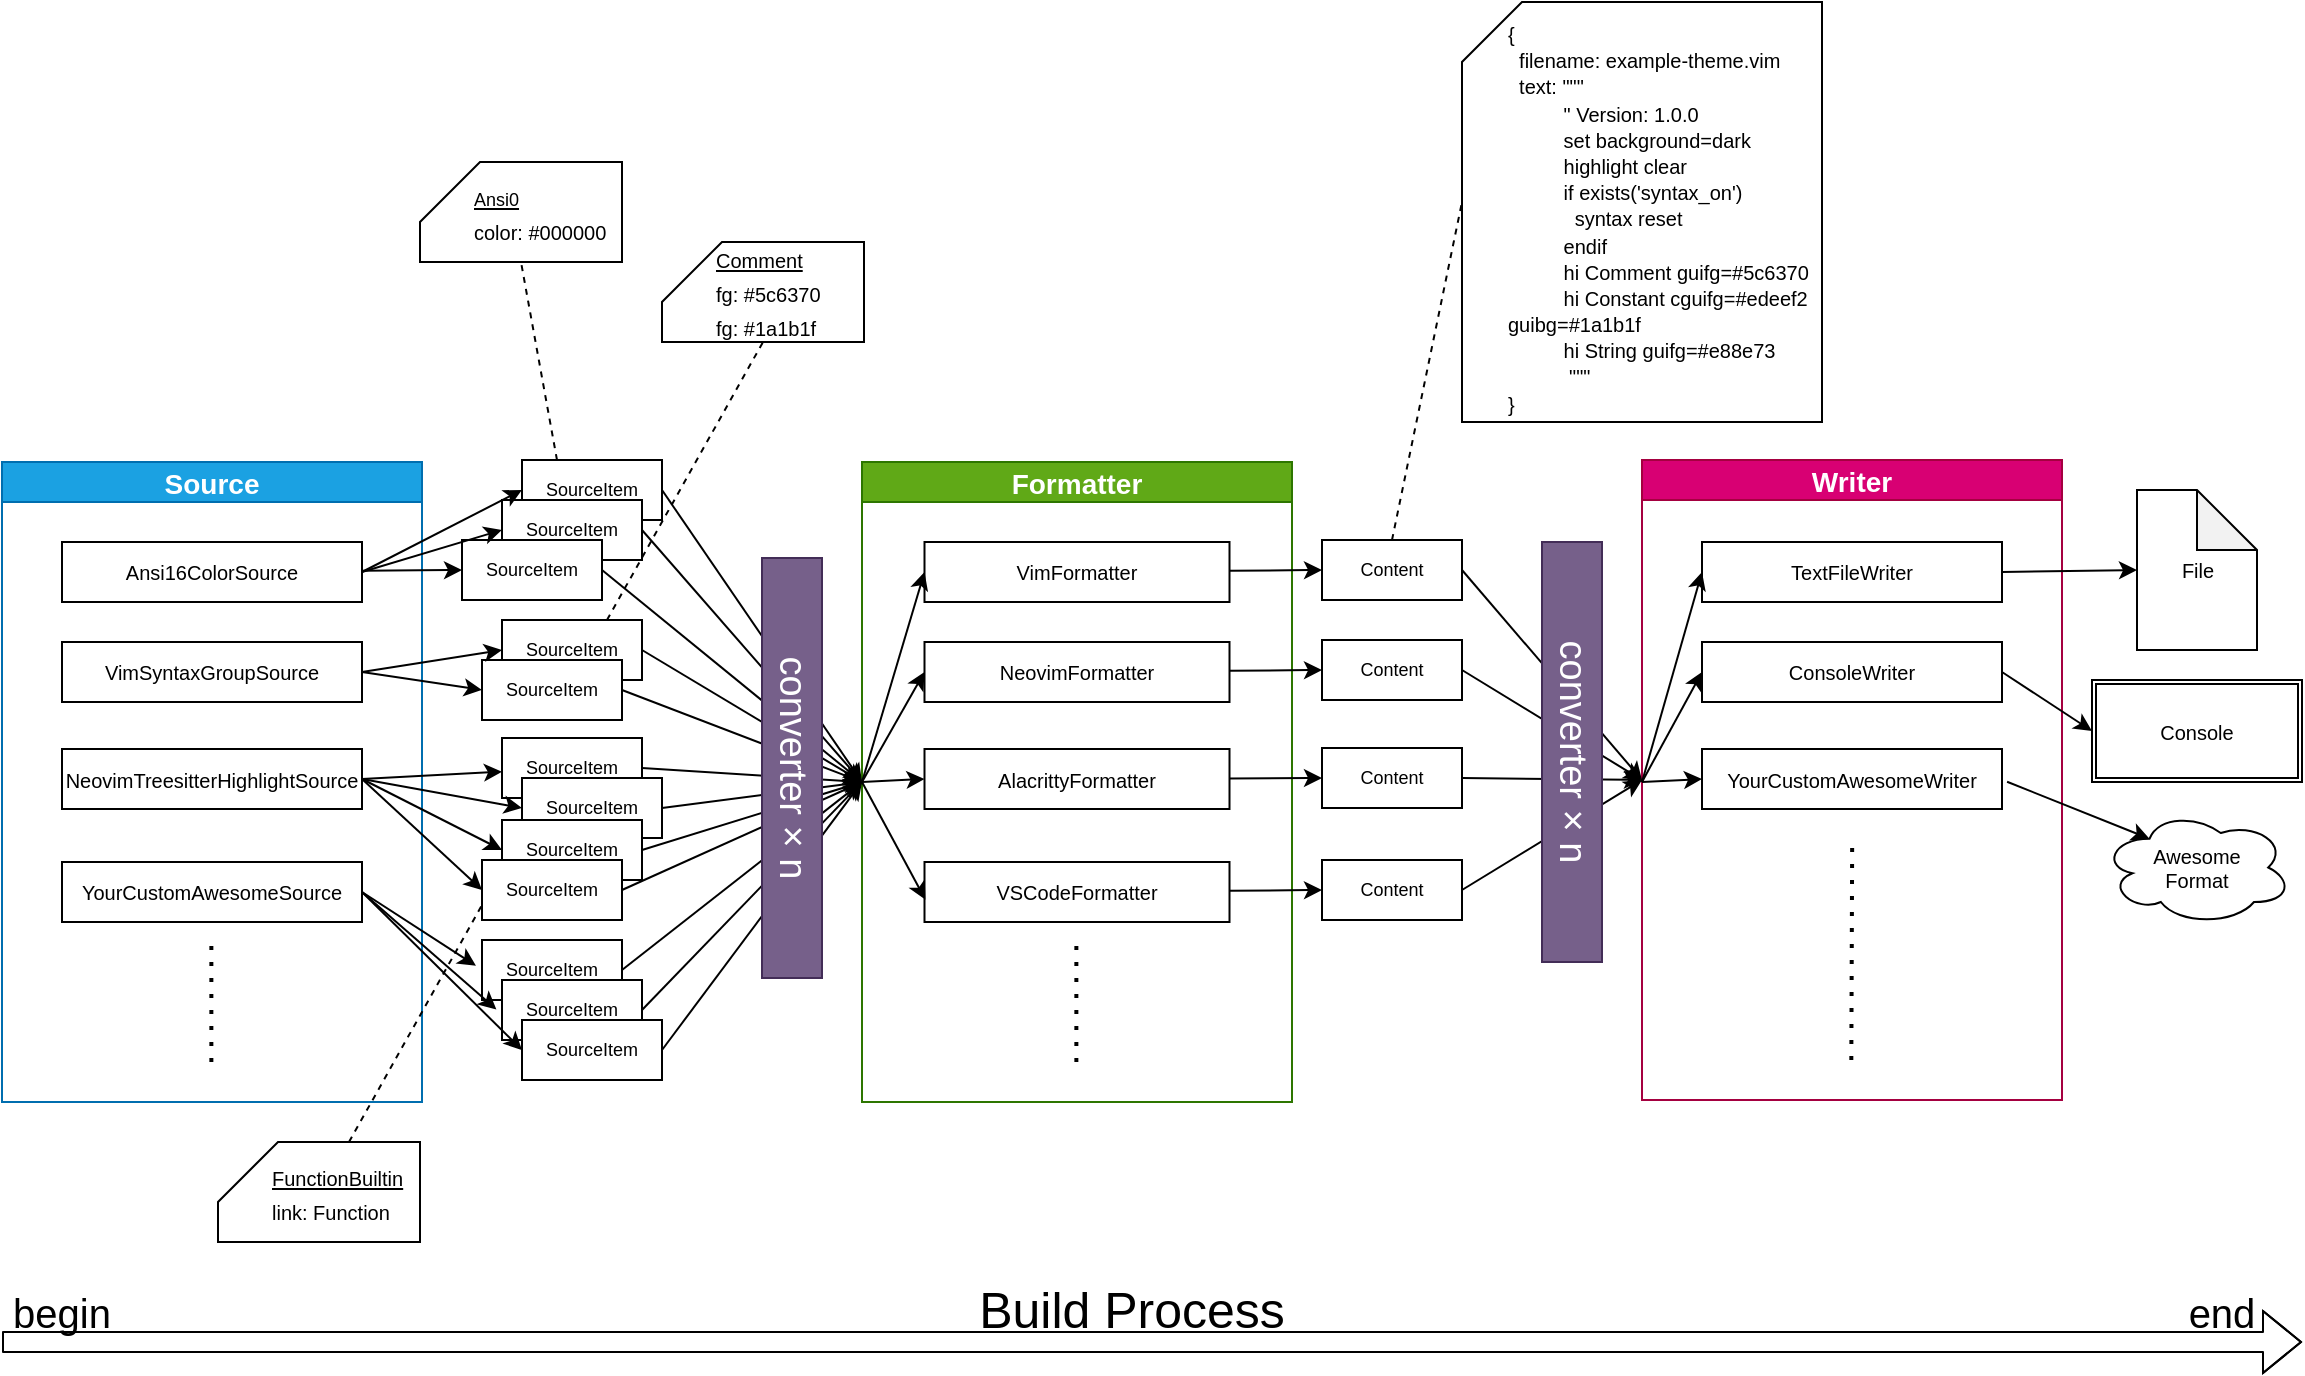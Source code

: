 <mxfile>
    <diagram id="pedkxAntiQvFK-Gzw4Bz" name="Page-1">
        <mxGraphModel dx="1266" dy="879" grid="1" gridSize="10" guides="1" tooltips="1" connect="1" arrows="1" fold="1" page="1" pageScale="1" pageWidth="1169" pageHeight="827" math="0" shadow="0">
            <root>
                <mxCell id="0"/>
                <mxCell id="1" parent="0"/>
                <mxCell id="2" value="Source" style="swimlane;startSize=20;horizontal=1;containerType=tree;fontSize=14;fillColor=#1ba1e2;fontColor=#ffffff;strokeColor=#006EAF;" parent="1" vertex="1">
                    <mxGeometry x="10" y="240" width="210" height="320" as="geometry"/>
                </mxCell>
                <mxCell id="8" value="&lt;font style=&quot;font-size: 10px;&quot;&gt;Ansi16ColorSource&lt;/font&gt;" style="rounded=0;whiteSpace=wrap;html=1;" parent="2" vertex="1">
                    <mxGeometry x="30" y="40" width="150" height="30" as="geometry"/>
                </mxCell>
                <mxCell id="9" value="&lt;font style=&quot;font-size: 10px;&quot;&gt;VimSyntaxGroupSource&lt;/font&gt;" style="rounded=0;whiteSpace=wrap;html=1;" parent="2" vertex="1">
                    <mxGeometry x="30" y="90" width="150" height="30" as="geometry"/>
                </mxCell>
                <mxCell id="10" value="&lt;font style=&quot;font-size: 10px;&quot;&gt;NeovimTreesitterHighlightSource&lt;/font&gt;" style="rounded=0;whiteSpace=wrap;html=1;" parent="2" vertex="1">
                    <mxGeometry x="30" y="143.5" width="150" height="30" as="geometry"/>
                </mxCell>
                <mxCell id="11" value="&lt;span style=&quot;font-size: 10px;&quot;&gt;YourCustomAwesomeSource&lt;/span&gt;" style="rounded=0;whiteSpace=wrap;html=1;" parent="2" vertex="1">
                    <mxGeometry x="30" y="200" width="150" height="30" as="geometry"/>
                </mxCell>
                <mxCell id="12" value="" style="endArrow=none;dashed=1;html=1;dashPattern=1 3;strokeWidth=2;fontSize=10;" parent="2" edge="1">
                    <mxGeometry width="50" height="50" relative="1" as="geometry">
                        <mxPoint x="104.68" y="300" as="sourcePoint"/>
                        <mxPoint x="104.68" y="240" as="targetPoint"/>
                    </mxGeometry>
                </mxCell>
                <mxCell id="6" value="Formatter" style="swimlane;startSize=20;horizontal=1;containerType=tree;fontSize=14;fillColor=#60a917;fontColor=#ffffff;strokeColor=#2D7600;" parent="1" vertex="1">
                    <mxGeometry x="440" y="240" width="215" height="320" as="geometry"/>
                </mxCell>
                <mxCell id="58" value="&lt;font style=&quot;font-size: 10px;&quot;&gt;VimFormatter&lt;/font&gt;" style="rounded=0;whiteSpace=wrap;html=1;" parent="6" vertex="1">
                    <mxGeometry x="31.25" y="40" width="152.5" height="30" as="geometry"/>
                </mxCell>
                <mxCell id="59" value="&lt;font style=&quot;font-size: 10px;&quot;&gt;NeovimFormatter&lt;/font&gt;" style="rounded=0;whiteSpace=wrap;html=1;" parent="6" vertex="1">
                    <mxGeometry x="31.25" y="90" width="152.5" height="30" as="geometry"/>
                </mxCell>
                <mxCell id="60" value="&lt;font style=&quot;font-size: 10px;&quot;&gt;AlacrittyFormatter&lt;/font&gt;" style="rounded=0;whiteSpace=wrap;html=1;" parent="6" vertex="1">
                    <mxGeometry x="31.25" y="143.5" width="152.5" height="30" as="geometry"/>
                </mxCell>
                <mxCell id="61" value="&lt;span style=&quot;font-size: 10px;&quot;&gt;VSCodeFormatter&lt;/span&gt;" style="rounded=0;whiteSpace=wrap;html=1;" parent="6" vertex="1">
                    <mxGeometry x="31.25" y="200" width="152.5" height="30" as="geometry"/>
                </mxCell>
                <mxCell id="62" value="" style="endArrow=none;dashed=1;html=1;dashPattern=1 3;strokeWidth=2;fontSize=10;" parent="6" edge="1">
                    <mxGeometry width="50" height="50" relative="1" as="geometry">
                        <mxPoint x="107.18" y="300" as="sourcePoint"/>
                        <mxPoint x="107.18" y="240" as="targetPoint"/>
                    </mxGeometry>
                </mxCell>
                <mxCell id="97" value="" style="endArrow=classic;html=1;fontSize=10;entryX=0;entryY=0.5;entryDx=0;entryDy=0;" parent="6" target="58" edge="1">
                    <mxGeometry width="50" height="50" relative="1" as="geometry">
                        <mxPoint y="160" as="sourcePoint"/>
                        <mxPoint x="50" y="110" as="targetPoint"/>
                    </mxGeometry>
                </mxCell>
                <mxCell id="98" value="" style="endArrow=classic;html=1;fontSize=10;entryX=0;entryY=0.5;entryDx=0;entryDy=0;exitX=0;exitY=0.5;exitDx=0;exitDy=0;" parent="6" source="6" target="59" edge="1">
                    <mxGeometry width="50" height="50" relative="1" as="geometry">
                        <mxPoint x="5" y="160" as="sourcePoint"/>
                        <mxPoint x="30.0" y="65" as="targetPoint"/>
                    </mxGeometry>
                </mxCell>
                <mxCell id="102" value="" style="endArrow=classic;html=1;fontSize=10;entryX=0.003;entryY=0.629;entryDx=0;entryDy=0;exitX=0;exitY=0.5;exitDx=0;exitDy=0;entryPerimeter=0;" parent="6" source="6" target="61" edge="1">
                    <mxGeometry width="50" height="50" relative="1" as="geometry">
                        <mxPoint x="20" y="180" as="sourcePoint"/>
                        <mxPoint x="51.25" y="125" as="targetPoint"/>
                    </mxGeometry>
                </mxCell>
                <mxCell id="7" value="Writer" style="swimlane;startSize=20;horizontal=1;containerType=tree;fontSize=14;fillColor=#d80073;fontColor=#ffffff;strokeColor=#A50040;" parent="1" vertex="1">
                    <mxGeometry x="830" y="239" width="210" height="320" as="geometry"/>
                </mxCell>
                <mxCell id="63" value="&lt;font style=&quot;font-size: 10px;&quot;&gt;TextFileWriter&lt;/font&gt;" style="rounded=0;whiteSpace=wrap;html=1;" parent="7" vertex="1">
                    <mxGeometry x="30" y="41" width="150" height="30" as="geometry"/>
                </mxCell>
                <mxCell id="64" value="&lt;font style=&quot;font-size: 10px;&quot;&gt;ConsoleWriter&lt;/font&gt;" style="rounded=0;whiteSpace=wrap;html=1;" parent="7" vertex="1">
                    <mxGeometry x="30" y="91" width="150" height="30" as="geometry"/>
                </mxCell>
                <mxCell id="65" value="&lt;span style=&quot;font-size: 10px;&quot;&gt;YourCustomAwesomeWriter&lt;/span&gt;" style="rounded=0;whiteSpace=wrap;html=1;" parent="7" vertex="1">
                    <mxGeometry x="30" y="144.5" width="150" height="30" as="geometry"/>
                </mxCell>
                <mxCell id="67" value="" style="endArrow=none;dashed=1;html=1;dashPattern=1 3;strokeWidth=2;fontSize=10;" parent="7" edge="1">
                    <mxGeometry width="50" height="50" relative="1" as="geometry">
                        <mxPoint x="104.66" y="300" as="sourcePoint"/>
                        <mxPoint x="105.09" y="190" as="targetPoint"/>
                    </mxGeometry>
                </mxCell>
                <mxCell id="104" value="" style="endArrow=classic;html=1;fontSize=10;entryX=0;entryY=0.5;entryDx=0;entryDy=0;" parent="7" target="63" edge="1">
                    <mxGeometry width="50" height="50" relative="1" as="geometry">
                        <mxPoint y="161" as="sourcePoint"/>
                        <mxPoint x="50" y="111" as="targetPoint"/>
                    </mxGeometry>
                </mxCell>
                <mxCell id="45" style="edgeStyle=none;html=1;entryX=0;entryY=0.5;entryDx=0;entryDy=0;fontSize=10;exitX=1;exitY=0.5;exitDx=0;exitDy=0;" parent="1" source="14" target="6" edge="1">
                    <mxGeometry relative="1" as="geometry"/>
                </mxCell>
                <mxCell id="14" value="SourceItem" style="whiteSpace=wrap;html=1;fontSize=9;" parent="1" vertex="1">
                    <mxGeometry x="270" y="239" width="70" height="30" as="geometry"/>
                </mxCell>
                <mxCell id="46" style="edgeStyle=none;html=1;entryX=0;entryY=0.5;entryDx=0;entryDy=0;fontSize=10;exitX=1;exitY=0.5;exitDx=0;exitDy=0;" parent="1" source="15" target="6" edge="1">
                    <mxGeometry relative="1" as="geometry"/>
                </mxCell>
                <mxCell id="15" value="SourceItem" style="whiteSpace=wrap;html=1;fontSize=9;" parent="1" vertex="1">
                    <mxGeometry x="260" y="259" width="70" height="30" as="geometry"/>
                </mxCell>
                <mxCell id="48" style="edgeStyle=none;html=1;entryX=0;entryY=0.5;entryDx=0;entryDy=0;fontSize=10;exitX=1;exitY=0.5;exitDx=0;exitDy=0;" parent="1" source="16" target="6" edge="1">
                    <mxGeometry relative="1" as="geometry"/>
                </mxCell>
                <mxCell id="16" value="SourceItem" style="whiteSpace=wrap;html=1;fontSize=9;" parent="1" vertex="1">
                    <mxGeometry x="240" y="279" width="70" height="30" as="geometry"/>
                </mxCell>
                <mxCell id="17" style="edgeStyle=none;html=1;entryX=0;entryY=0.5;entryDx=0;entryDy=0;fontSize=10;exitX=1;exitY=0.5;exitDx=0;exitDy=0;" parent="1" source="8" target="14" edge="1">
                    <mxGeometry relative="1" as="geometry"/>
                </mxCell>
                <mxCell id="18" style="edgeStyle=none;html=1;entryX=0;entryY=0.5;entryDx=0;entryDy=0;fontSize=10;exitX=1;exitY=0.5;exitDx=0;exitDy=0;" parent="1" source="8" target="15" edge="1">
                    <mxGeometry relative="1" as="geometry"/>
                </mxCell>
                <mxCell id="19" style="edgeStyle=none;html=1;entryX=0;entryY=0.5;entryDx=0;entryDy=0;fontSize=10;" parent="1" source="8" target="16" edge="1">
                    <mxGeometry relative="1" as="geometry"/>
                </mxCell>
                <mxCell id="49" style="edgeStyle=none;html=1;entryX=0;entryY=0.5;entryDx=0;entryDy=0;fontSize=10;exitX=1;exitY=0.5;exitDx=0;exitDy=0;" parent="1" source="21" target="6" edge="1">
                    <mxGeometry relative="1" as="geometry"/>
                </mxCell>
                <mxCell id="21" value="SourceItem" style="whiteSpace=wrap;html=1;fontSize=9;" parent="1" vertex="1">
                    <mxGeometry x="260" y="319" width="70" height="30" as="geometry"/>
                </mxCell>
                <mxCell id="51" style="edgeStyle=none;html=1;entryX=0;entryY=0.5;entryDx=0;entryDy=0;fontSize=10;exitX=1;exitY=0.5;exitDx=0;exitDy=0;" parent="1" source="22" target="6" edge="1">
                    <mxGeometry relative="1" as="geometry"/>
                </mxCell>
                <mxCell id="22" value="SourceItem" style="whiteSpace=wrap;html=1;fontSize=9;" parent="1" vertex="1">
                    <mxGeometry x="250" y="339" width="70" height="30" as="geometry"/>
                </mxCell>
                <mxCell id="24" style="edgeStyle=none;html=1;entryX=0;entryY=0.5;entryDx=0;entryDy=0;fontSize=10;exitX=1;exitY=0.5;exitDx=0;exitDy=0;" parent="1" source="9" target="21" edge="1">
                    <mxGeometry relative="1" as="geometry"/>
                </mxCell>
                <mxCell id="25" style="edgeStyle=none;html=1;entryX=0;entryY=0.5;entryDx=0;entryDy=0;fontSize=10;exitX=1;exitY=0.5;exitDx=0;exitDy=0;" parent="1" source="9" target="22" edge="1">
                    <mxGeometry relative="1" as="geometry"/>
                </mxCell>
                <mxCell id="52" style="edgeStyle=none;html=1;entryX=0;entryY=0.5;entryDx=0;entryDy=0;fontSize=10;exitX=1;exitY=0.5;exitDx=0;exitDy=0;" parent="1" source="26" target="6" edge="1">
                    <mxGeometry relative="1" as="geometry"/>
                </mxCell>
                <mxCell id="26" value="SourceItem" style="whiteSpace=wrap;html=1;fontSize=9;" parent="1" vertex="1">
                    <mxGeometry x="260" y="378" width="70" height="30" as="geometry"/>
                </mxCell>
                <mxCell id="53" style="edgeStyle=none;html=1;entryX=0;entryY=0.5;entryDx=0;entryDy=0;fontSize=10;exitX=1;exitY=0.5;exitDx=0;exitDy=0;" parent="1" source="27" target="6" edge="1">
                    <mxGeometry relative="1" as="geometry"/>
                </mxCell>
                <mxCell id="27" value="SourceItem" style="whiteSpace=wrap;html=1;fontSize=9;" parent="1" vertex="1">
                    <mxGeometry x="270" y="398" width="70" height="30" as="geometry"/>
                </mxCell>
                <mxCell id="54" style="edgeStyle=none;html=1;fontSize=10;exitX=1;exitY=0.5;exitDx=0;exitDy=0;entryX=0;entryY=0.5;entryDx=0;entryDy=0;" parent="1" source="28" target="6" edge="1">
                    <mxGeometry relative="1" as="geometry">
                        <mxPoint x="480.0" y="400" as="targetPoint"/>
                    </mxGeometry>
                </mxCell>
                <mxCell id="28" value="SourceItem" style="whiteSpace=wrap;html=1;fontSize=9;" parent="1" vertex="1">
                    <mxGeometry x="260" y="419" width="70" height="30" as="geometry"/>
                </mxCell>
                <mxCell id="29" style="edgeStyle=none;html=1;fontSize=10;exitX=1;exitY=0.5;exitDx=0;exitDy=0;" parent="1" source="10" target="26" edge="1">
                    <mxGeometry relative="1" as="geometry"/>
                </mxCell>
                <mxCell id="30" style="edgeStyle=none;html=1;entryX=0;entryY=0.5;entryDx=0;entryDy=0;fontSize=10;exitX=1;exitY=0.5;exitDx=0;exitDy=0;" parent="1" source="10" target="27" edge="1">
                    <mxGeometry relative="1" as="geometry"/>
                </mxCell>
                <mxCell id="31" style="edgeStyle=none;html=1;entryX=0;entryY=0.5;entryDx=0;entryDy=0;fontSize=10;exitX=1;exitY=0.5;exitDx=0;exitDy=0;" parent="1" source="10" target="28" edge="1">
                    <mxGeometry relative="1" as="geometry"/>
                </mxCell>
                <mxCell id="55" style="edgeStyle=none;html=1;entryX=0;entryY=0.5;entryDx=0;entryDy=0;fontSize=10;exitX=1;exitY=0.5;exitDx=0;exitDy=0;" parent="1" source="32" target="6" edge="1">
                    <mxGeometry relative="1" as="geometry"/>
                </mxCell>
                <mxCell id="32" value="SourceItem" style="whiteSpace=wrap;html=1;fontSize=9;" parent="1" vertex="1">
                    <mxGeometry x="250" y="479" width="70" height="30" as="geometry"/>
                </mxCell>
                <mxCell id="56" style="edgeStyle=none;html=1;entryX=0;entryY=0.5;entryDx=0;entryDy=0;fontSize=10;exitX=1;exitY=0.5;exitDx=0;exitDy=0;" parent="1" source="34" target="6" edge="1">
                    <mxGeometry relative="1" as="geometry"/>
                </mxCell>
                <mxCell id="34" value="SourceItem" style="whiteSpace=wrap;html=1;fontSize=9;" parent="1" vertex="1">
                    <mxGeometry x="260" y="499" width="70" height="30" as="geometry"/>
                </mxCell>
                <mxCell id="35" style="edgeStyle=none;html=1;entryX=-0.043;entryY=0.429;entryDx=0;entryDy=0;entryPerimeter=0;fontSize=10;exitX=1;exitY=0.5;exitDx=0;exitDy=0;" parent="1" source="11" target="32" edge="1">
                    <mxGeometry relative="1" as="geometry"/>
                </mxCell>
                <mxCell id="36" style="edgeStyle=none;html=1;entryX=-0.04;entryY=0.491;entryDx=0;entryDy=0;entryPerimeter=0;fontSize=10;exitX=1;exitY=0.5;exitDx=0;exitDy=0;" parent="1" source="11" target="34" edge="1">
                    <mxGeometry relative="1" as="geometry"/>
                </mxCell>
                <mxCell id="57" style="edgeStyle=none;html=1;entryX=0;entryY=0.5;entryDx=0;entryDy=0;fontSize=10;exitX=1;exitY=0.5;exitDx=0;exitDy=0;" parent="1" source="40" target="6" edge="1">
                    <mxGeometry relative="1" as="geometry"/>
                </mxCell>
                <mxCell id="40" value="SourceItem" style="whiteSpace=wrap;html=1;fontSize=9;" parent="1" vertex="1">
                    <mxGeometry x="270" y="519" width="70" height="30" as="geometry"/>
                </mxCell>
                <mxCell id="41" style="edgeStyle=none;html=1;entryX=0;entryY=0.5;entryDx=0;entryDy=0;fontSize=10;exitX=1;exitY=0.5;exitDx=0;exitDy=0;" parent="1" source="11" target="40" edge="1">
                    <mxGeometry relative="1" as="geometry"/>
                </mxCell>
                <mxCell id="70" style="edgeStyle=none;html=1;fontSize=9;entryX=0;entryY=0.5;entryDx=0;entryDy=0;exitX=1;exitY=0.5;exitDx=0;exitDy=0;" parent="1" source="68" target="6" edge="1">
                    <mxGeometry relative="1" as="geometry">
                        <mxPoint x="480" y="400" as="targetPoint"/>
                    </mxGeometry>
                </mxCell>
                <mxCell id="68" value="SourceItem" style="whiteSpace=wrap;html=1;fontSize=9;" parent="1" vertex="1">
                    <mxGeometry x="250" y="439" width="70" height="30" as="geometry"/>
                </mxCell>
                <mxCell id="69" style="edgeStyle=none;html=1;entryX=0;entryY=0.5;entryDx=0;entryDy=0;fontSize=9;exitX=1;exitY=0.5;exitDx=0;exitDy=0;" parent="1" source="10" target="68" edge="1">
                    <mxGeometry relative="1" as="geometry"/>
                </mxCell>
                <mxCell id="80" style="edgeStyle=none;html=1;entryX=0;entryY=0.5;entryDx=0;entryDy=0;exitX=1;exitY=0.5;exitDx=0;exitDy=0;" parent="1" source="71" target="7" edge="1">
                    <mxGeometry relative="1" as="geometry"/>
                </mxCell>
                <mxCell id="71" value="Content" style="whiteSpace=wrap;html=1;fontSize=9;" parent="1" vertex="1">
                    <mxGeometry x="670" y="279" width="70" height="30" as="geometry"/>
                </mxCell>
                <mxCell id="72" style="edgeStyle=none;html=1;entryX=0;entryY=0.5;entryDx=0;entryDy=0;" parent="1" source="58" target="71" edge="1">
                    <mxGeometry relative="1" as="geometry"/>
                </mxCell>
                <mxCell id="81" style="edgeStyle=none;html=1;exitX=1;exitY=0.5;exitDx=0;exitDy=0;entryX=0;entryY=0.5;entryDx=0;entryDy=0;" parent="1" source="73" target="7" edge="1">
                    <mxGeometry relative="1" as="geometry">
                        <mxPoint x="920" y="400" as="targetPoint"/>
                    </mxGeometry>
                </mxCell>
                <mxCell id="73" value="Content" style="whiteSpace=wrap;html=1;fontSize=9;" parent="1" vertex="1">
                    <mxGeometry x="670" y="329" width="70" height="30" as="geometry"/>
                </mxCell>
                <mxCell id="74" style="edgeStyle=none;html=1;entryX=0;entryY=0.5;entryDx=0;entryDy=0;" parent="1" source="59" target="73" edge="1">
                    <mxGeometry relative="1" as="geometry"/>
                </mxCell>
                <mxCell id="82" style="edgeStyle=none;html=1;exitX=1;exitY=0.5;exitDx=0;exitDy=0;entryX=0;entryY=0.5;entryDx=0;entryDy=0;" parent="1" source="76" target="7" edge="1">
                    <mxGeometry relative="1" as="geometry">
                        <mxPoint x="920" y="399" as="targetPoint"/>
                    </mxGeometry>
                </mxCell>
                <mxCell id="87" value="" style="edgeStyle=none;html=1;" parent="1" source="76" edge="1">
                    <mxGeometry relative="1" as="geometry">
                        <mxPoint x="720" y="398.2" as="targetPoint"/>
                    </mxGeometry>
                </mxCell>
                <mxCell id="76" value="Content" style="whiteSpace=wrap;html=1;fontSize=9;" parent="1" vertex="1">
                    <mxGeometry x="670" y="383" width="70" height="30" as="geometry"/>
                </mxCell>
                <mxCell id="77" style="edgeStyle=none;html=1;entryX=0;entryY=0.5;entryDx=0;entryDy=0;" parent="1" source="60" target="76" edge="1">
                    <mxGeometry relative="1" as="geometry"/>
                </mxCell>
                <mxCell id="83" style="edgeStyle=none;html=1;exitX=1;exitY=0.5;exitDx=0;exitDy=0;entryX=0;entryY=0.5;entryDx=0;entryDy=0;" parent="1" source="78" target="7" edge="1">
                    <mxGeometry relative="1" as="geometry">
                        <mxPoint x="920" y="400" as="targetPoint"/>
                    </mxGeometry>
                </mxCell>
                <mxCell id="78" value="Content" style="whiteSpace=wrap;html=1;fontSize=9;" parent="1" vertex="1">
                    <mxGeometry x="670" y="439" width="70" height="30" as="geometry"/>
                </mxCell>
                <mxCell id="79" style="edgeStyle=none;html=1;entryX=0;entryY=0.5;entryDx=0;entryDy=0;" parent="1" source="61" target="78" edge="1">
                    <mxGeometry relative="1" as="geometry"/>
                </mxCell>
                <mxCell id="91" value="&lt;font style=&quot;font-size: 10px;&quot;&gt;File&lt;/font&gt;" style="shape=note;whiteSpace=wrap;html=1;backgroundOutline=1;darkOpacity=0.05;" parent="1" vertex="1">
                    <mxGeometry x="1077.5" y="254" width="60" height="80" as="geometry"/>
                </mxCell>
                <mxCell id="92" style="edgeStyle=none;html=1;exitX=1;exitY=0.5;exitDx=0;exitDy=0;entryX=0;entryY=0.5;entryDx=0;entryDy=0;entryPerimeter=0;" parent="1" source="63" target="91" edge="1">
                    <mxGeometry relative="1" as="geometry">
                        <mxPoint x="1080" y="300" as="targetPoint"/>
                    </mxGeometry>
                </mxCell>
                <mxCell id="93" value="&lt;font style=&quot;font-size: 10px;&quot;&gt;Console&lt;/font&gt;" style="shape=ext;double=1;rounded=0;whiteSpace=wrap;html=1;" parent="1" vertex="1">
                    <mxGeometry x="1055" y="349" width="105" height="51" as="geometry"/>
                </mxCell>
                <mxCell id="94" style="edgeStyle=none;html=1;entryX=0;entryY=0.5;entryDx=0;entryDy=0;fontSize=10;exitX=1;exitY=0.5;exitDx=0;exitDy=0;" parent="1" source="64" target="93" edge="1">
                    <mxGeometry relative="1" as="geometry"/>
                </mxCell>
                <mxCell id="95" value="Awesome&lt;br&gt;Format" style="ellipse;shape=cloud;whiteSpace=wrap;html=1;fontSize=10;" parent="1" vertex="1">
                    <mxGeometry x="1060" y="414" width="95" height="57.5" as="geometry"/>
                </mxCell>
                <mxCell id="96" style="edgeStyle=none;html=1;entryX=0.25;entryY=0.25;entryDx=0;entryDy=0;entryPerimeter=0;fontSize=10;exitX=1.017;exitY=0.546;exitDx=0;exitDy=0;exitPerimeter=0;" parent="1" source="65" target="95" edge="1">
                    <mxGeometry relative="1" as="geometry"/>
                </mxCell>
                <mxCell id="101" value="" style="endArrow=classic;html=1;fontSize=10;entryX=0;entryY=0.5;entryDx=0;entryDy=0;" parent="1" target="60" edge="1">
                    <mxGeometry width="50" height="50" relative="1" as="geometry">
                        <mxPoint x="440" y="400" as="sourcePoint"/>
                        <mxPoint x="481.25" y="355" as="targetPoint"/>
                    </mxGeometry>
                </mxCell>
                <mxCell id="111" value="" style="endArrow=classic;html=1;fontSize=10;entryX=0;entryY=0.5;entryDx=0;entryDy=0;" parent="1" target="64" edge="1">
                    <mxGeometry width="50" height="50" relative="1" as="geometry">
                        <mxPoint x="830" y="400" as="sourcePoint"/>
                        <mxPoint x="870" y="305" as="targetPoint"/>
                    </mxGeometry>
                </mxCell>
                <mxCell id="112" value="" style="endArrow=classic;html=1;fontSize=10;entryX=0;entryY=0.5;entryDx=0;entryDy=0;" parent="1" target="65" edge="1">
                    <mxGeometry width="50" height="50" relative="1" as="geometry">
                        <mxPoint x="830" y="400" as="sourcePoint"/>
                        <mxPoint x="870" y="355" as="targetPoint"/>
                    </mxGeometry>
                </mxCell>
                <mxCell id="115" value="&lt;font style=&quot;font-size: 19px;&quot;&gt;converter × n&lt;br&gt;&lt;/font&gt;" style="rounded=0;whiteSpace=wrap;html=1;fontSize=10;rotation=90;fillColor=#76608a;fontColor=#ffffff;strokeColor=#432D57;" parent="1" vertex="1">
                    <mxGeometry x="300" y="378" width="210" height="30" as="geometry"/>
                </mxCell>
                <mxCell id="118" value="&lt;span style=&quot;font-size: 19px;&quot;&gt;converter × n&lt;/span&gt;" style="rounded=0;whiteSpace=wrap;html=1;fontSize=10;rotation=90;fillColor=#76608a;fontColor=#ffffff;strokeColor=#432D57;" parent="1" vertex="1">
                    <mxGeometry x="690" y="370" width="210" height="30" as="geometry"/>
                </mxCell>
                <mxCell id="120" value="" style="endArrow=none;dashed=1;html=1;fontSize=14;exitX=0.25;exitY=0;exitDx=0;exitDy=0;entryX=0.5;entryY=1;entryDx=0;entryDy=0;entryPerimeter=0;" parent="1" source="14" target="122" edge="1">
                    <mxGeometry width="50" height="50" relative="1" as="geometry">
                        <mxPoint x="280" y="240" as="sourcePoint"/>
                        <mxPoint x="330" y="80" as="targetPoint"/>
                    </mxGeometry>
                </mxCell>
                <mxCell id="122" value="&lt;font style=&quot;font-size: 9px;&quot;&gt;&lt;u&gt;Ansi0&lt;br&gt;&lt;/u&gt;&lt;/font&gt;&lt;font size=&quot;1&quot;&gt;color: #000000&lt;/font&gt;" style="shape=card;whiteSpace=wrap;html=1;fontSize=14;align=left;spacingLeft=25;" parent="1" vertex="1">
                    <mxGeometry x="219" y="90" width="101" height="50" as="geometry"/>
                </mxCell>
                <mxCell id="123" value="" style="endArrow=none;dashed=1;html=1;fontSize=14;exitX=0.75;exitY=0;exitDx=0;exitDy=0;entryX=0.5;entryY=1;entryDx=0;entryDy=0;entryPerimeter=0;" parent="1" source="21" target="124" edge="1">
                    <mxGeometry width="50" height="50" relative="1" as="geometry">
                        <mxPoint x="297.5" y="249" as="sourcePoint"/>
                        <mxPoint x="360" y="160" as="targetPoint"/>
                    </mxGeometry>
                </mxCell>
                <mxCell id="124" value="&lt;font style=&quot;&quot;&gt;&lt;u style=&quot;&quot;&gt;&lt;font size=&quot;1&quot;&gt;Comment&lt;/font&gt;&lt;br&gt;&lt;/u&gt;&lt;/font&gt;&lt;font size=&quot;1&quot;&gt;fg:&amp;nbsp;#5c6370&lt;br&gt;fg: #1a1b1f&lt;br&gt;&lt;/font&gt;" style="shape=card;whiteSpace=wrap;html=1;fontSize=14;align=left;spacingLeft=25;" parent="1" vertex="1">
                    <mxGeometry x="340" y="130" width="101" height="50" as="geometry"/>
                </mxCell>
                <mxCell id="125" value="" style="endArrow=none;dashed=1;html=1;fontSize=14;exitX=0;exitY=0;exitDx=65.5;exitDy=0;entryX=0;entryY=0.75;entryDx=0;entryDy=0;exitPerimeter=0;" parent="1" source="126" target="68" edge="1">
                    <mxGeometry width="50" height="50" relative="1" as="geometry">
                        <mxPoint x="172" y="608" as="sourcePoint"/>
                        <mxPoint x="250" y="469" as="targetPoint"/>
                    </mxGeometry>
                </mxCell>
                <mxCell id="126" value="&lt;font style=&quot;&quot;&gt;&lt;u style=&quot;&quot;&gt;&lt;font size=&quot;1&quot;&gt;FunctionBuiltin&lt;/font&gt;&lt;br&gt;&lt;/u&gt;&lt;/font&gt;&lt;font size=&quot;1&quot;&gt;link: Function&lt;br&gt;&lt;/font&gt;" style="shape=card;whiteSpace=wrap;html=1;fontSize=14;align=left;spacingLeft=25;" parent="1" vertex="1">
                    <mxGeometry x="118" y="580" width="101" height="50" as="geometry"/>
                </mxCell>
                <mxCell id="128" value="" style="endArrow=none;dashed=1;html=1;fontSize=14;exitX=0.5;exitY=0;exitDx=0;exitDy=0;entryX=0;entryY=0;entryDx=0;entryDy=100;entryPerimeter=0;" parent="1" source="71" target="129" edge="1">
                    <mxGeometry width="50" height="50" relative="1" as="geometry">
                        <mxPoint x="710" y="279" as="sourcePoint"/>
                        <mxPoint x="750" y="170" as="targetPoint"/>
                    </mxGeometry>
                </mxCell>
                <mxCell id="129" value="&lt;font style=&quot;font-size: 10px;&quot;&gt;&lt;font style=&quot;font-size: 10px;&quot;&gt;{&lt;br&gt;&amp;nbsp; filename: example-theme.vim&lt;br style=&quot;&quot;&gt;&amp;nbsp; text: &quot;&quot;&quot;&lt;br style=&quot;&quot;&gt;&lt;/font&gt;&lt;span class=&quot;pl-c pl-token&quot; style=&quot;&quot;&gt;&lt;span class=&quot;pl-c&quot; style=&quot;&quot;&gt;&amp;nbsp; &amp;nbsp; &amp;nbsp; &amp;nbsp; &amp;nbsp; &quot;&lt;/span&gt;&lt;span class=&quot;pl-c1&quot; style=&quot;&quot;&gt; Version:&lt;/span&gt;     1.0.0&lt;br&gt;&lt;span style=&quot;background-color: initial;&quot; class=&quot;pl-c1 pl-token&quot;&gt;&amp;nbsp; &amp;nbsp; &amp;nbsp; &amp;nbsp; &amp;nbsp; set&lt;/span&gt;&lt;span style=&quot;background-color: initial;&quot;&gt; &lt;/span&gt;&lt;span style=&quot;background-color: initial;&quot; class=&quot;pl-c1&quot;&gt;background&lt;/span&gt;&lt;span style=&quot;background-color: initial;&quot; class=&quot;pl-k&quot;&gt;=&lt;/span&gt;&lt;span style=&quot;background-color: initial;&quot;&gt;dark&lt;br&gt;&lt;/span&gt;&lt;span style=&quot;background-color: initial;&quot; class=&quot;pl-c1 pl-token&quot;&gt;&amp;nbsp; &amp;nbsp; &amp;nbsp; &amp;nbsp; &amp;nbsp; highlight&lt;/span&gt;&lt;span style=&quot;background-color: initial;&quot;&gt; &lt;/span&gt;&lt;span style=&quot;background-color: initial;&quot; class=&quot;pl-c1&quot;&gt;clear&lt;br&gt;&lt;span style=&quot;background-color: initial;&quot; class=&quot;pl-k&quot;&gt;&amp;nbsp; &amp;nbsp; &amp;nbsp; &amp;nbsp; &amp;nbsp; if&lt;/span&gt;&lt;span style=&quot;background-color: initial;&quot;&gt; &lt;/span&gt;&lt;span style=&quot;background-color: initial;&quot; class=&quot;pl-en pl-token&quot;&gt;exists&lt;/span&gt;&lt;span style=&quot;background-color: initial;&quot;&gt;(&lt;/span&gt;&lt;span style=&quot;background-color: initial;&quot; class=&quot;pl-s&quot;&gt;&lt;span class=&quot;pl-pds&quot;&gt;'&lt;/span&gt;syntax_on&lt;span class=&quot;pl-pds&quot;&gt;'&lt;/span&gt;&lt;/span&gt;&lt;span style=&quot;background-color: initial;&quot;&gt;)&lt;br&gt;&lt;/span&gt;&lt;span style=&quot;background-color: initial;&quot; class=&quot;pl-k&quot;&gt;&amp;nbsp; &amp;nbsp; &amp;nbsp; &amp;nbsp; &amp;nbsp; &amp;nbsp; syntax&lt;/span&gt;&lt;span style=&quot;background-color: initial;&quot;&gt; &lt;/span&gt;&lt;span style=&quot;background-color: initial;&quot; class=&quot;pl-c1&quot;&gt;reset&lt;br&gt;&lt;span style=&quot;background-color: initial;&quot;&gt;&amp;nbsp; &amp;nbsp; &amp;nbsp; &amp;nbsp; &amp;nbsp; endif&lt;br&gt;&lt;/span&gt;&lt;span style=&quot;background-color: initial;&quot; class=&quot;pl-c1&quot;&gt;&amp;nbsp; &amp;nbsp; &amp;nbsp; &amp;nbsp; &amp;nbsp; hi&lt;/span&gt;&lt;span style=&quot;background-color: initial;&quot;&gt; &lt;/span&gt;&lt;span style=&quot;background-color: initial;&quot; class=&quot;pl-c1&quot;&gt;Comment&lt;/span&gt;&lt;span style=&quot;background-color: initial;&quot;&gt; guifg&lt;/span&gt;&lt;span style=&quot;background-color: initial;&quot; class=&quot;pl-k&quot;&gt;=&lt;/span&gt;&lt;span style=&quot;background-color: initial;&quot;&gt;#&lt;/span&gt;&lt;span style=&quot;background-color: initial;&quot; class=&quot;pl-c1&quot;&gt;5&lt;/span&gt;&lt;span style=&quot;background-color: initial;&quot;&gt;c6370&lt;br&gt;&lt;/span&gt;&lt;span style=&quot;background-color: initial;&quot; class=&quot;pl-c1&quot;&gt;&amp;nbsp; &amp;nbsp; &amp;nbsp; &amp;nbsp; &amp;nbsp; hi&amp;nbsp;&lt;/span&gt;&lt;span style=&quot;background-color: initial;&quot; class=&quot;pl-c1&quot;&gt;Constant&amp;nbsp;&lt;/span&gt;&lt;span style=&quot;background-color: initial;&quot;&gt;c&lt;/span&gt;&lt;span style=&quot;background-color: initial;&quot;&gt;guifg&lt;/span&gt;&lt;span style=&quot;background-color: initial;&quot; class=&quot;pl-k&quot;&gt;=&lt;/span&gt;&lt;span style=&quot;background-color: initial;&quot;&gt;#edeef2 guibg&lt;/span&gt;&lt;span style=&quot;background-color: initial;&quot; class=&quot;pl-k&quot;&gt;=&lt;/span&gt;&lt;span style=&quot;background-color: initial;&quot;&gt;#&lt;/span&gt;&lt;span style=&quot;background-color: initial;&quot; class=&quot;pl-c1&quot;&gt;1&lt;/span&gt;&lt;span style=&quot;background-color: initial;&quot;&gt;a1b1f&lt;/span&gt;&lt;span style=&quot;background-color: initial;&quot; class=&quot;pl-c1&quot;&gt;&lt;br&gt;&lt;span style=&quot;background-color: initial;&quot; class=&quot;pl-c1&quot;&gt;&amp;nbsp; &amp;nbsp; &amp;nbsp; &amp;nbsp; &amp;nbsp; hi&lt;/span&gt;&lt;span style=&quot;background-color: initial;&quot;&gt; &lt;/span&gt;&lt;span style=&quot;background-color: initial;&quot; class=&quot;pl-c1&quot;&gt;String&lt;/span&gt;&lt;span style=&quot;background-color: initial;&quot;&gt; guifg&lt;/span&gt;&lt;span style=&quot;background-color: initial;&quot; class=&quot;pl-k&quot;&gt;=&lt;/span&gt;&lt;span style=&quot;background-color: initial;&quot;&gt;#e88e73&lt;br&gt;&lt;/span&gt;&amp;nbsp; &amp;nbsp; &amp;nbsp; &amp;nbsp; &amp;nbsp; &amp;nbsp;&quot;&quot;&quot;&lt;br&gt;}&lt;br&gt;&lt;/span&gt;&lt;span style=&quot;background-color: initial;&quot;&gt;&lt;br&gt;&lt;/span&gt;&lt;/span&gt;&lt;/span&gt;&lt;/span&gt;&lt;/font&gt;" style="shape=card;whiteSpace=wrap;html=1;fontSize=11;align=left;spacingLeft=20;spacing=3;spacingTop=20;" parent="1" vertex="1">
                    <mxGeometry x="740" y="10" width="180" height="210" as="geometry"/>
                </mxCell>
                <mxCell id="130" value="" style="shape=flexArrow;endArrow=classic;html=1;" parent="1" edge="1">
                    <mxGeometry width="50" height="50" relative="1" as="geometry">
                        <mxPoint x="10" y="680" as="sourcePoint"/>
                        <mxPoint x="1160" y="680" as="targetPoint"/>
                        <Array as="points">
                            <mxPoint x="580" y="680"/>
                        </Array>
                    </mxGeometry>
                </mxCell>
                <mxCell id="131" value="Build Process" style="text;html=1;strokeColor=none;fillColor=none;align=center;verticalAlign=middle;whiteSpace=wrap;rounded=0;fontSize=25;" parent="1" vertex="1">
                    <mxGeometry x="480" y="648" width="190" height="30" as="geometry"/>
                </mxCell>
                <mxCell id="133" value="&lt;font style=&quot;font-size: 20px;&quot;&gt;begin&lt;/font&gt;" style="text;html=1;strokeColor=none;fillColor=none;align=center;verticalAlign=middle;whiteSpace=wrap;rounded=0;fontSize=25;" parent="1" vertex="1">
                    <mxGeometry x="10" y="648" width="60" height="30" as="geometry"/>
                </mxCell>
                <mxCell id="134" value="&lt;font style=&quot;font-size: 20px;&quot;&gt;end&lt;/font&gt;" style="text;html=1;strokeColor=none;fillColor=none;align=center;verticalAlign=middle;whiteSpace=wrap;rounded=0;fontSize=25;" parent="1" vertex="1">
                    <mxGeometry x="1090" y="648" width="60" height="30" as="geometry"/>
                </mxCell>
            </root>
        </mxGraphModel>
    </diagram>
</mxfile>